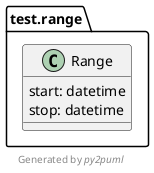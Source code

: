 @startuml test
!pragma useIntermediatePackages false

class test.range.Range {
  start: datetime
  stop: datetime
}
footer Generated by //py2puml//
@enduml
